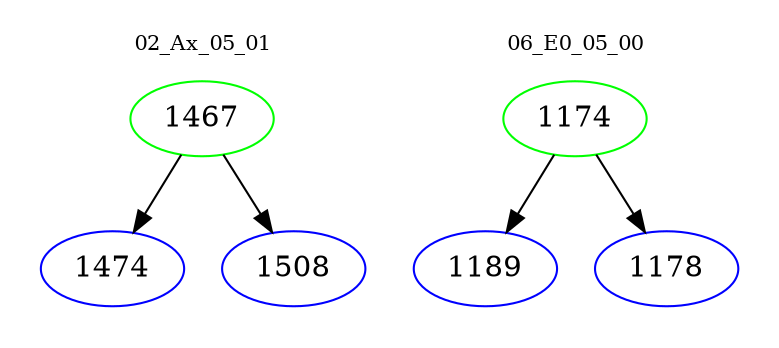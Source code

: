 digraph{
subgraph cluster_0 {
color = white
label = "02_Ax_05_01";
fontsize=10;
T0_1467 [label="1467", color="green"]
T0_1467 -> T0_1474 [color="black"]
T0_1474 [label="1474", color="blue"]
T0_1467 -> T0_1508 [color="black"]
T0_1508 [label="1508", color="blue"]
}
subgraph cluster_1 {
color = white
label = "06_E0_05_00";
fontsize=10;
T1_1174 [label="1174", color="green"]
T1_1174 -> T1_1189 [color="black"]
T1_1189 [label="1189", color="blue"]
T1_1174 -> T1_1178 [color="black"]
T1_1178 [label="1178", color="blue"]
}
}
